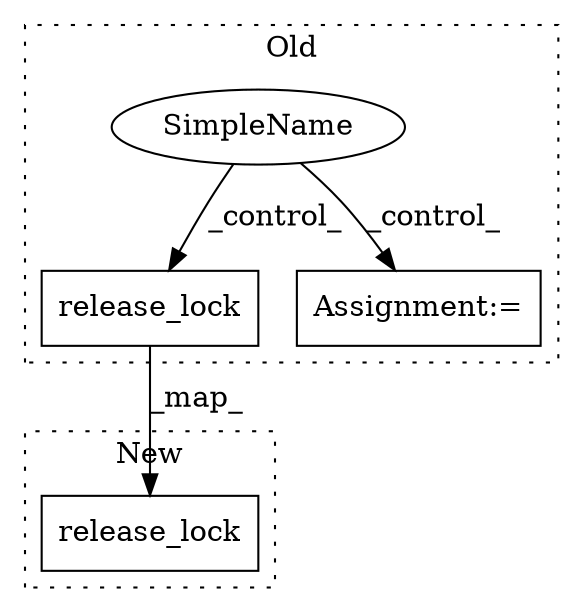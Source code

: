 digraph G {
subgraph cluster0 {
1 [label="release_lock" a="32" s="2341" l="14" shape="box"];
3 [label="SimpleName" a="42" s="" l="" shape="ellipse"];
4 [label="Assignment:=" a="7" s="2150" l="1" shape="box"];
label = "Old";
style="dotted";
}
subgraph cluster1 {
2 [label="release_lock" a="32" s="2171" l="14" shape="box"];
label = "New";
style="dotted";
}
1 -> 2 [label="_map_"];
3 -> 4 [label="_control_"];
3 -> 1 [label="_control_"];
}